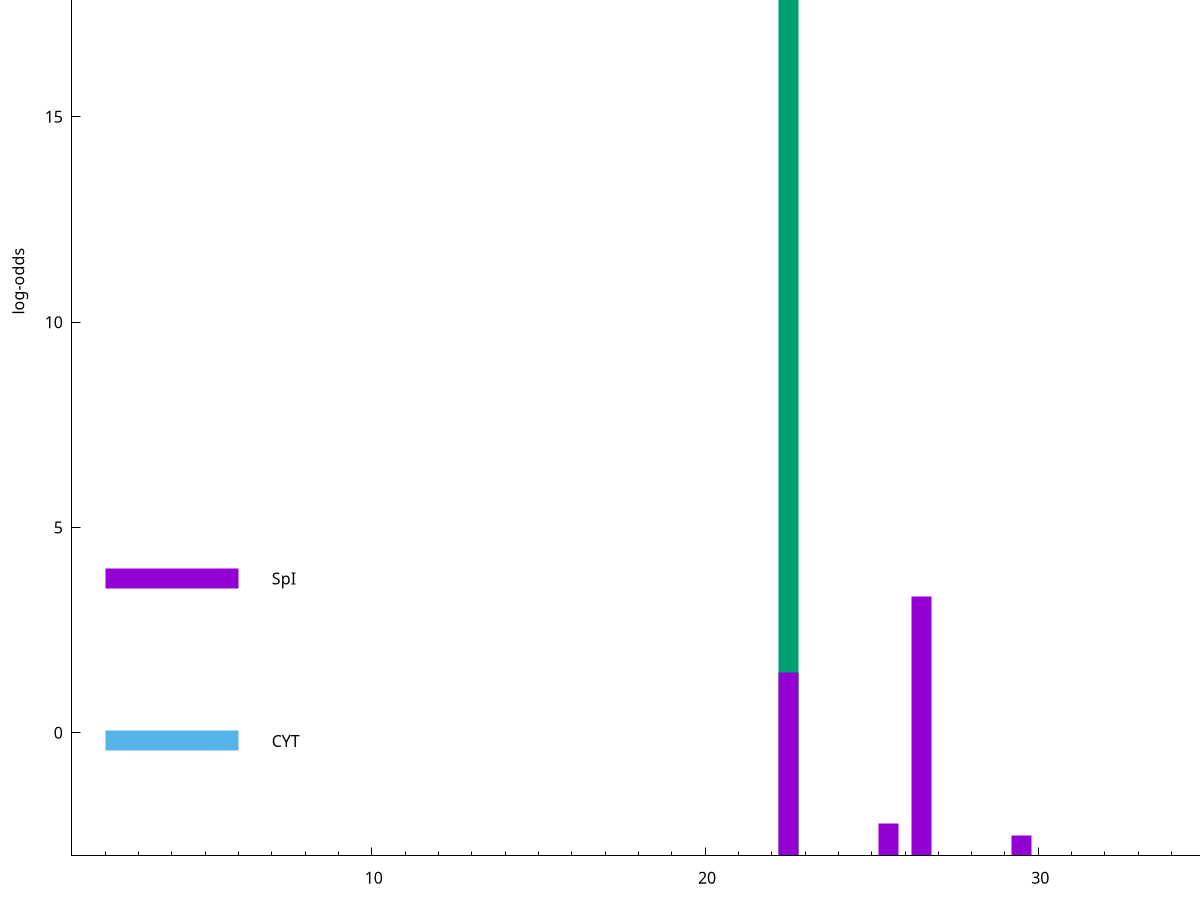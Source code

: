 set title "LipoP predictions for SRR4017849.gff"
set size 2., 1.4
set xrange [1:70] 
set mxtics 10
set yrange [-3:25]
set y2range [0:28]
set ylabel "log-odds"
set term postscript eps color solid "Helvetica" 30
set output "SRR4017849.gff16.eps"
set arrow from 2,20.2474 to 6,20.2474 nohead lt 2 lw 20
set label "SpII" at 7,20.2474
set arrow from 2,3.75407 to 6,3.75407 nohead lt 1 lw 20
set label "SpI" at 7,3.75407
set arrow from 2,-0.200913 to 6,-0.200913 nohead lt 3 lw 20
set label "CYT" at 7,-0.200913
set arrow from 2,20.2474 to 6,20.2474 nohead lt 2 lw 20
set label "SpII" at 7,20.2474
# NOTE: The scores below are the log-odds scores with the threshold
# NOTE: subtracted (a hack to make gnuplot make the histogram all
# NOTE: look nice).
plot "-" axes x1y2 title "" with impulses lt 2 lw 20, "-" axes x1y2 title "" with impulses lt 1 lw 20
22.500000 23.247400
e
26.500000 6.321790
22.500000 4.470690
25.500000 0.792120
29.500000 0.499530
e
exit
